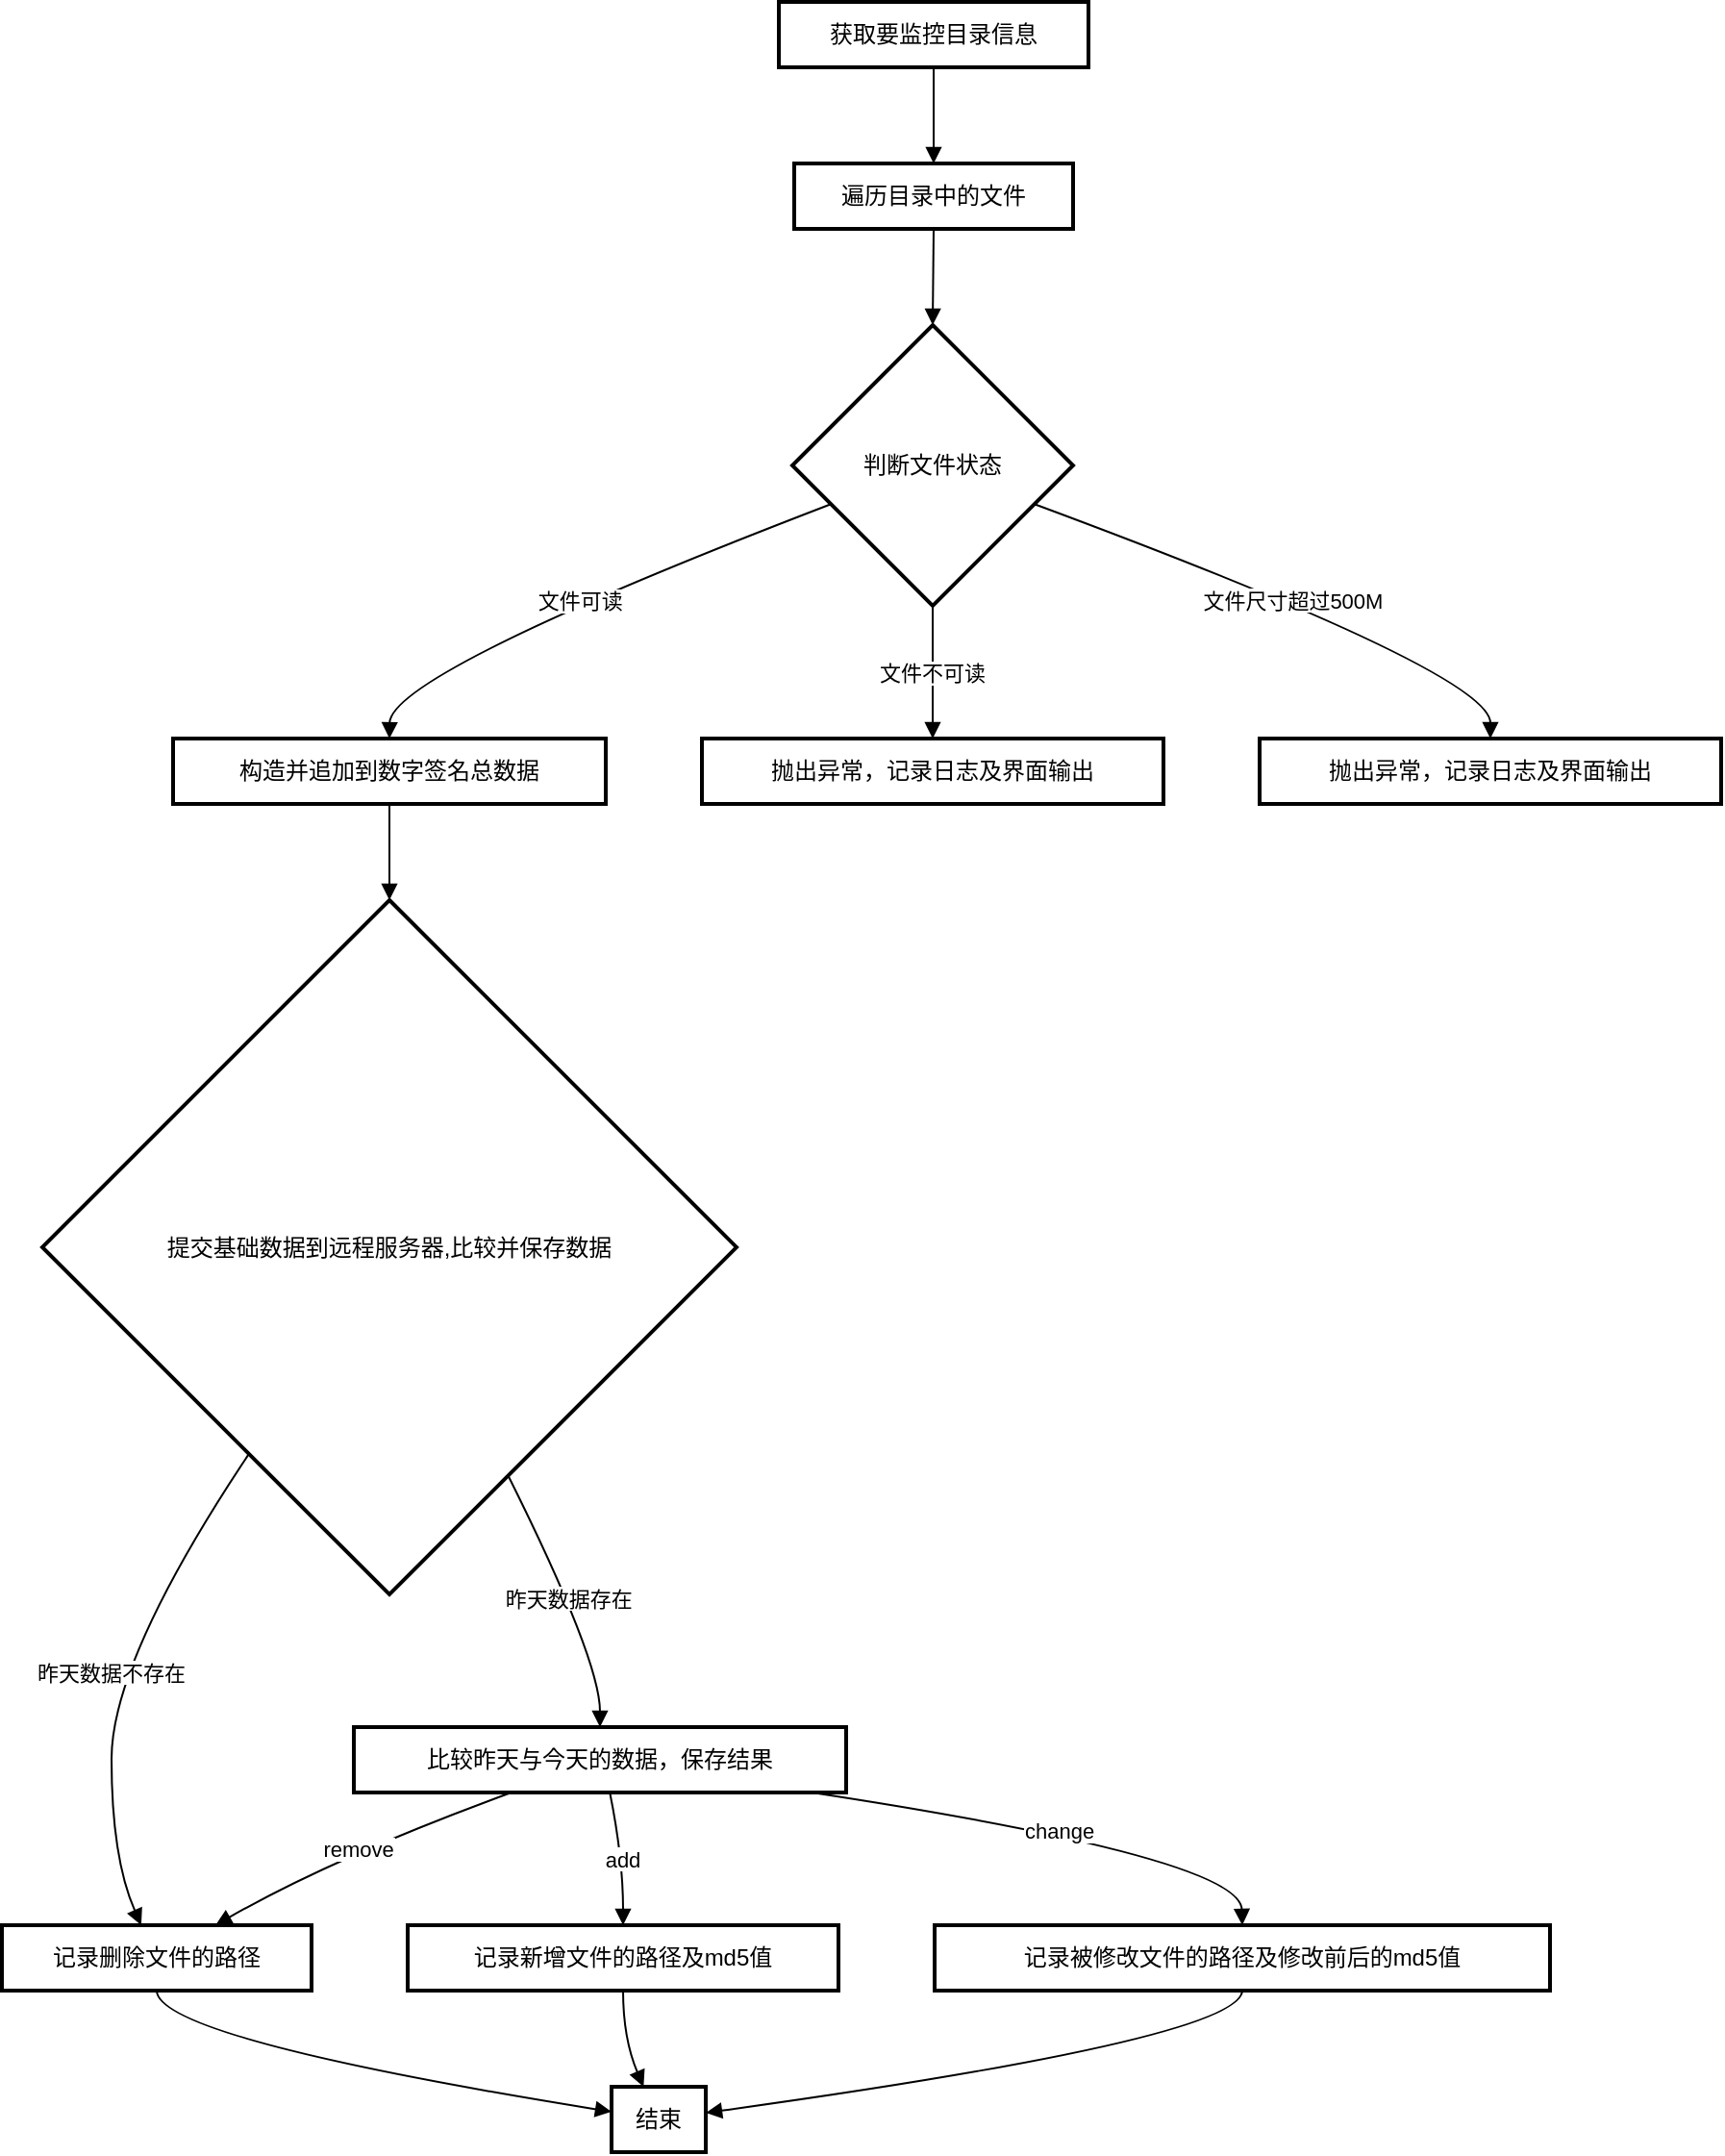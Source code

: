 <mxfile version="24.5.5" type="github">
  <diagram id="C5RBs43oDa-KdzZeNtuy" name="Page-1">
    <mxGraphModel dx="1434" dy="746" grid="1" gridSize="10" guides="1" tooltips="1" connect="1" arrows="1" fold="1" page="1" pageScale="1" pageWidth="827" pageHeight="1169" math="0" shadow="0">
      <root>
        <mxCell id="WIyWlLk6GJQsqaUBKTNV-0" />
        <mxCell id="WIyWlLk6GJQsqaUBKTNV-1" parent="WIyWlLk6GJQsqaUBKTNV-0" />
        <mxCell id="DFltRbdISgKAobZ0qITD-51" value="获取要监控目录信息" style="whiteSpace=wrap;strokeWidth=2;" vertex="1" parent="WIyWlLk6GJQsqaUBKTNV-1">
          <mxGeometry x="424" y="20" width="161" height="34" as="geometry" />
        </mxCell>
        <mxCell id="DFltRbdISgKAobZ0qITD-52" value="遍历目录中的文件" style="whiteSpace=wrap;strokeWidth=2;" vertex="1" parent="WIyWlLk6GJQsqaUBKTNV-1">
          <mxGeometry x="432" y="104" width="145" height="34" as="geometry" />
        </mxCell>
        <mxCell id="DFltRbdISgKAobZ0qITD-53" value="判断文件状态" style="rhombus;strokeWidth=2;whiteSpace=wrap;" vertex="1" parent="WIyWlLk6GJQsqaUBKTNV-1">
          <mxGeometry x="431" y="188" width="146" height="146" as="geometry" />
        </mxCell>
        <mxCell id="DFltRbdISgKAobZ0qITD-54" value="构造并追加到数字签名总数据" style="whiteSpace=wrap;strokeWidth=2;" vertex="1" parent="WIyWlLk6GJQsqaUBKTNV-1">
          <mxGeometry x="109" y="403" width="225" height="34" as="geometry" />
        </mxCell>
        <mxCell id="DFltRbdISgKAobZ0qITD-55" value="抛出异常，记录日志及界面输出" style="whiteSpace=wrap;strokeWidth=2;" vertex="1" parent="WIyWlLk6GJQsqaUBKTNV-1">
          <mxGeometry x="384" y="403" width="240" height="34" as="geometry" />
        </mxCell>
        <mxCell id="DFltRbdISgKAobZ0qITD-56" value="抛出异常，记录日志及界面输出" style="whiteSpace=wrap;strokeWidth=2;" vertex="1" parent="WIyWlLk6GJQsqaUBKTNV-1">
          <mxGeometry x="674" y="403" width="240" height="34" as="geometry" />
        </mxCell>
        <mxCell id="DFltRbdISgKAobZ0qITD-57" value="提交基础数据到远程服务器,比较并保存数据" style="rhombus;strokeWidth=2;whiteSpace=wrap;" vertex="1" parent="WIyWlLk6GJQsqaUBKTNV-1">
          <mxGeometry x="41" y="487" width="361" height="361" as="geometry" />
        </mxCell>
        <mxCell id="DFltRbdISgKAobZ0qITD-58" value="比较昨天与今天的数据，保存结果" style="whiteSpace=wrap;strokeWidth=2;" vertex="1" parent="WIyWlLk6GJQsqaUBKTNV-1">
          <mxGeometry x="203" y="917" width="256" height="34" as="geometry" />
        </mxCell>
        <mxCell id="DFltRbdISgKAobZ0qITD-59" value="记录删除文件的路径" style="whiteSpace=wrap;strokeWidth=2;" vertex="1" parent="WIyWlLk6GJQsqaUBKTNV-1">
          <mxGeometry x="20" y="1020" width="161" height="34" as="geometry" />
        </mxCell>
        <mxCell id="DFltRbdISgKAobZ0qITD-60" value="记录新增文件的路径及md5值" style="whiteSpace=wrap;strokeWidth=2;" vertex="1" parent="WIyWlLk6GJQsqaUBKTNV-1">
          <mxGeometry x="231" y="1020" width="224" height="34" as="geometry" />
        </mxCell>
        <mxCell id="DFltRbdISgKAobZ0qITD-61" value="记录被修改文件的路径及修改前后的md5值" style="whiteSpace=wrap;strokeWidth=2;" vertex="1" parent="WIyWlLk6GJQsqaUBKTNV-1">
          <mxGeometry x="505" y="1020" width="320" height="34" as="geometry" />
        </mxCell>
        <mxCell id="DFltRbdISgKAobZ0qITD-62" value="结束" style="whiteSpace=wrap;strokeWidth=2;" vertex="1" parent="WIyWlLk6GJQsqaUBKTNV-1">
          <mxGeometry x="337" y="1104" width="49" height="34" as="geometry" />
        </mxCell>
        <mxCell id="DFltRbdISgKAobZ0qITD-63" value="" style="curved=1;startArrow=none;endArrow=block;exitX=0.5;exitY=1;entryX=0.5;entryY=0;rounded=0;" edge="1" parent="WIyWlLk6GJQsqaUBKTNV-1" source="DFltRbdISgKAobZ0qITD-51" target="DFltRbdISgKAobZ0qITD-52">
          <mxGeometry relative="1" as="geometry">
            <Array as="points" />
          </mxGeometry>
        </mxCell>
        <mxCell id="DFltRbdISgKAobZ0qITD-64" value="" style="curved=1;startArrow=none;endArrow=block;exitX=0.5;exitY=1;entryX=0.5;entryY=0;rounded=0;" edge="1" parent="WIyWlLk6GJQsqaUBKTNV-1" source="DFltRbdISgKAobZ0qITD-52" target="DFltRbdISgKAobZ0qITD-53">
          <mxGeometry relative="1" as="geometry">
            <Array as="points" />
          </mxGeometry>
        </mxCell>
        <mxCell id="DFltRbdISgKAobZ0qITD-65" value="文件可读" style="curved=1;startArrow=none;endArrow=block;exitX=0;exitY=0.69;entryX=0.5;entryY=0;rounded=0;" edge="1" parent="WIyWlLk6GJQsqaUBKTNV-1" source="DFltRbdISgKAobZ0qITD-53" target="DFltRbdISgKAobZ0qITD-54">
          <mxGeometry relative="1" as="geometry">
            <Array as="points">
              <mxPoint x="222" y="369" />
            </Array>
          </mxGeometry>
        </mxCell>
        <mxCell id="DFltRbdISgKAobZ0qITD-66" value="文件不可读" style="curved=1;startArrow=none;endArrow=block;exitX=0.5;exitY=1;entryX=0.5;entryY=0;rounded=0;" edge="1" parent="WIyWlLk6GJQsqaUBKTNV-1" source="DFltRbdISgKAobZ0qITD-53" target="DFltRbdISgKAobZ0qITD-55">
          <mxGeometry relative="1" as="geometry">
            <Array as="points" />
          </mxGeometry>
        </mxCell>
        <mxCell id="DFltRbdISgKAobZ0qITD-67" value="文件尺寸超过500M" style="curved=1;startArrow=none;endArrow=block;exitX=1;exitY=0.69;entryX=0.5;entryY=0;rounded=0;" edge="1" parent="WIyWlLk6GJQsqaUBKTNV-1" source="DFltRbdISgKAobZ0qITD-53" target="DFltRbdISgKAobZ0qITD-56">
          <mxGeometry relative="1" as="geometry">
            <Array as="points">
              <mxPoint x="794" y="369" />
            </Array>
          </mxGeometry>
        </mxCell>
        <mxCell id="DFltRbdISgKAobZ0qITD-68" value="" style="curved=1;startArrow=none;endArrow=block;exitX=0.5;exitY=1;entryX=0.5;entryY=0;rounded=0;" edge="1" parent="WIyWlLk6GJQsqaUBKTNV-1" source="DFltRbdISgKAobZ0qITD-54" target="DFltRbdISgKAobZ0qITD-57">
          <mxGeometry relative="1" as="geometry">
            <Array as="points" />
          </mxGeometry>
        </mxCell>
        <mxCell id="DFltRbdISgKAobZ0qITD-69" value="昨天数据存在" style="curved=1;startArrow=none;endArrow=block;exitX=0.76;exitY=1;entryX=0.5;entryY=0;rounded=0;" edge="1" parent="WIyWlLk6GJQsqaUBKTNV-1" source="DFltRbdISgKAobZ0qITD-57" target="DFltRbdISgKAobZ0qITD-58">
          <mxGeometry relative="1" as="geometry">
            <Array as="points">
              <mxPoint x="331" y="882" />
            </Array>
          </mxGeometry>
        </mxCell>
        <mxCell id="DFltRbdISgKAobZ0qITD-70" value="昨天数据不存在" style="curved=1;startArrow=none;endArrow=block;exitX=0.16;exitY=1;entryX=0.45;entryY=0;rounded=0;" edge="1" parent="WIyWlLk6GJQsqaUBKTNV-1" source="DFltRbdISgKAobZ0qITD-57" target="DFltRbdISgKAobZ0qITD-59">
          <mxGeometry relative="1" as="geometry">
            <Array as="points">
              <mxPoint x="77" y="882" />
              <mxPoint x="77" y="985" />
            </Array>
          </mxGeometry>
        </mxCell>
        <mxCell id="DFltRbdISgKAobZ0qITD-71" value="remove" style="curved=1;startArrow=none;endArrow=block;exitX=0.32;exitY=1;entryX=0.69;entryY=0;rounded=0;" edge="1" parent="WIyWlLk6GJQsqaUBKTNV-1" source="DFltRbdISgKAobZ0qITD-58" target="DFltRbdISgKAobZ0qITD-59">
          <mxGeometry relative="1" as="geometry">
            <Array as="points">
              <mxPoint x="192" y="985" />
            </Array>
          </mxGeometry>
        </mxCell>
        <mxCell id="DFltRbdISgKAobZ0qITD-72" value="add" style="curved=1;startArrow=none;endArrow=block;exitX=0.52;exitY=1;entryX=0.5;entryY=0;rounded=0;" edge="1" parent="WIyWlLk6GJQsqaUBKTNV-1" source="DFltRbdISgKAobZ0qITD-58" target="DFltRbdISgKAobZ0qITD-60">
          <mxGeometry relative="1" as="geometry">
            <Array as="points">
              <mxPoint x="343" y="985" />
            </Array>
          </mxGeometry>
        </mxCell>
        <mxCell id="DFltRbdISgKAobZ0qITD-73" value="change" style="curved=1;startArrow=none;endArrow=block;exitX=0.93;exitY=1;entryX=0.5;entryY=0;rounded=0;" edge="1" parent="WIyWlLk6GJQsqaUBKTNV-1" source="DFltRbdISgKAobZ0qITD-58" target="DFltRbdISgKAobZ0qITD-61">
          <mxGeometry relative="1" as="geometry">
            <Array as="points">
              <mxPoint x="664" y="985" />
            </Array>
          </mxGeometry>
        </mxCell>
        <mxCell id="DFltRbdISgKAobZ0qITD-74" value="" style="curved=1;startArrow=none;endArrow=block;exitX=0.5;exitY=1;entryX=-0.01;entryY=0.38;rounded=0;" edge="1" parent="WIyWlLk6GJQsqaUBKTNV-1" source="DFltRbdISgKAobZ0qITD-59" target="DFltRbdISgKAobZ0qITD-62">
          <mxGeometry relative="1" as="geometry">
            <Array as="points">
              <mxPoint x="101" y="1079" />
            </Array>
          </mxGeometry>
        </mxCell>
        <mxCell id="DFltRbdISgKAobZ0qITD-75" value="" style="curved=1;startArrow=none;endArrow=block;exitX=0.5;exitY=1;entryX=0.34;entryY=0;rounded=0;" edge="1" parent="WIyWlLk6GJQsqaUBKTNV-1" source="DFltRbdISgKAobZ0qITD-60" target="DFltRbdISgKAobZ0qITD-62">
          <mxGeometry relative="1" as="geometry">
            <Array as="points">
              <mxPoint x="343" y="1079" />
            </Array>
          </mxGeometry>
        </mxCell>
        <mxCell id="DFltRbdISgKAobZ0qITD-76" value="" style="curved=1;startArrow=none;endArrow=block;exitX=0.5;exitY=1;entryX=0.99;entryY=0.4;rounded=0;" edge="1" parent="WIyWlLk6GJQsqaUBKTNV-1" source="DFltRbdISgKAobZ0qITD-61" target="DFltRbdISgKAobZ0qITD-62">
          <mxGeometry relative="1" as="geometry">
            <Array as="points">
              <mxPoint x="664" y="1079" />
            </Array>
          </mxGeometry>
        </mxCell>
      </root>
    </mxGraphModel>
  </diagram>
</mxfile>
